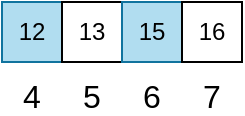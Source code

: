 <mxfile version="20.8.5" type="github">
  <diagram id="xb8P4gNRCWOiyWY3lECt" name="第 1 页">
    <mxGraphModel dx="1434" dy="1078" grid="0" gridSize="10" guides="1" tooltips="1" connect="1" arrows="1" fold="1" page="1" pageScale="1" pageWidth="827" pageHeight="1169" math="0" shadow="0">
      <root>
        <mxCell id="0" />
        <mxCell id="1" parent="0" />
        <mxCell id="TwxXEa0ajLt5vSesdO_o-16" value="12" style="whiteSpace=wrap;html=1;aspect=fixed;direction=south;fillColor=#b1ddf0;strokeColor=#10739e;" parent="1" vertex="1">
          <mxGeometry x="120" width="30" height="30" as="geometry" />
        </mxCell>
        <mxCell id="TwxXEa0ajLt5vSesdO_o-17" value="13" style="whiteSpace=wrap;html=1;aspect=fixed;direction=south;" parent="1" vertex="1">
          <mxGeometry x="150" width="30" height="30" as="geometry" />
        </mxCell>
        <mxCell id="TwxXEa0ajLt5vSesdO_o-18" value="15" style="whiteSpace=wrap;html=1;aspect=fixed;direction=south;fillColor=#b1ddf0;strokeColor=#10739e;" parent="1" vertex="1">
          <mxGeometry x="180" width="30" height="30" as="geometry" />
        </mxCell>
        <mxCell id="TwxXEa0ajLt5vSesdO_o-19" value="16" style="whiteSpace=wrap;html=1;aspect=fixed;direction=south;" parent="1" vertex="1">
          <mxGeometry x="210" width="30" height="30" as="geometry" />
        </mxCell>
        <mxCell id="TwxXEa0ajLt5vSesdO_o-65" value="4" style="text;html=1;strokeColor=none;fillColor=none;align=center;verticalAlign=middle;whiteSpace=wrap;rounded=0;fontSize=16;" parent="1" vertex="1">
          <mxGeometry x="124" y="40" width="22" height="13" as="geometry" />
        </mxCell>
        <mxCell id="TwxXEa0ajLt5vSesdO_o-66" value="5" style="text;html=1;strokeColor=none;fillColor=none;align=center;verticalAlign=middle;whiteSpace=wrap;rounded=0;fontSize=16;" parent="1" vertex="1">
          <mxGeometry x="154" y="40" width="22" height="13" as="geometry" />
        </mxCell>
        <mxCell id="TwxXEa0ajLt5vSesdO_o-67" value="6" style="text;html=1;strokeColor=none;fillColor=none;align=center;verticalAlign=middle;whiteSpace=wrap;rounded=0;fontSize=16;" parent="1" vertex="1">
          <mxGeometry x="184" y="40" width="22" height="13" as="geometry" />
        </mxCell>
        <mxCell id="TwxXEa0ajLt5vSesdO_o-68" value="7" style="text;html=1;strokeColor=none;fillColor=none;align=center;verticalAlign=middle;whiteSpace=wrap;rounded=0;fontSize=16;" parent="1" vertex="1">
          <mxGeometry x="214" y="40" width="22" height="13" as="geometry" />
        </mxCell>
      </root>
    </mxGraphModel>
  </diagram>
</mxfile>
